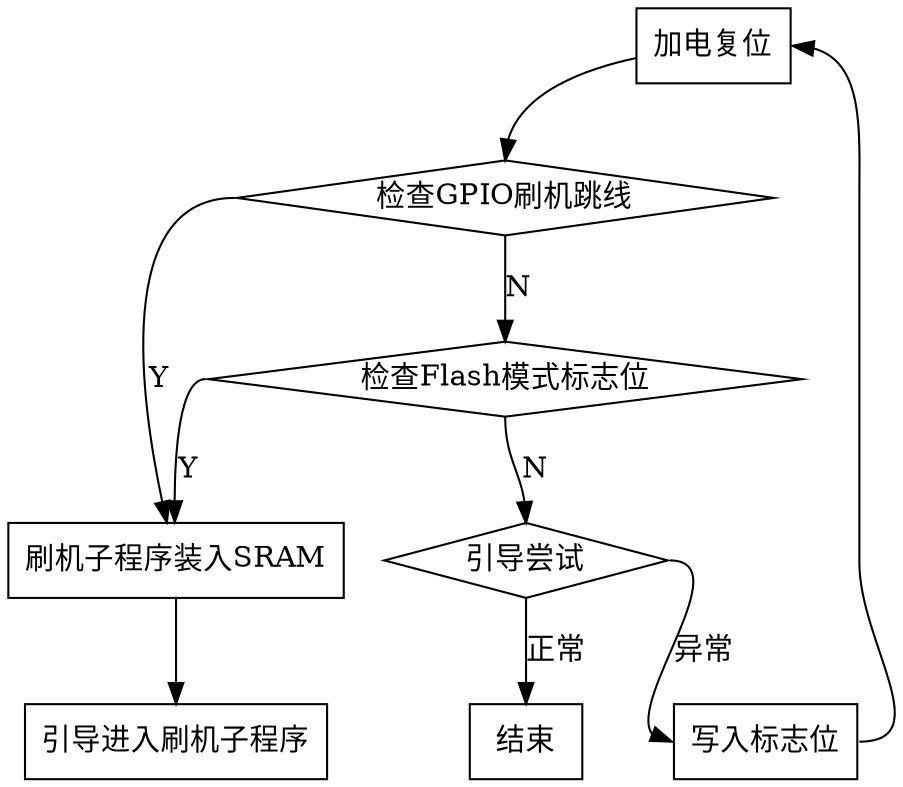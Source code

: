 digraph {
    node [shape="box"];

    加电复位

    检查GPIO刷机跳线 [shape="diamond"];
    检查Flash模式标志位 [shape="diamond"];
    刷机子程序装入SRAM
    引导进入刷机子程序
    引导尝试 [shape="diamond"];


    加电复位 -> 检查GPIO刷机跳线:n

    检查GPIO刷机跳线:w -> 刷机子程序装入SRAM [label="Y"];

    检查GPIO刷机跳线:s -> 检查Flash模式标志位 [label="N"];

    检查Flash模式标志位:w -> 刷机子程序装入SRAM [label="Y"];

    刷机子程序装入SRAM -> 引导进入刷机子程序

    检查Flash模式标志位:s -> 引导尝试:n [label="N"];

    引导尝试 -> 结束 [label="正常"]

    引导尝试:e -> 写入标志位:w [label="异常"]
    写入标志位:e -> 加电复位:e
}
